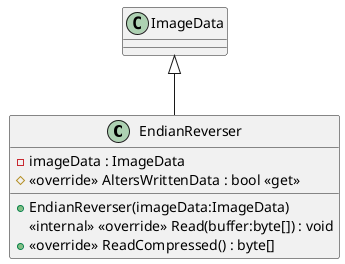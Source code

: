 @startuml
class EndianReverser {
    - imageData : ImageData
    # <<override>> AltersWrittenData : bool <<get>>
    + EndianReverser(imageData:ImageData)
    <<internal>> <<override>> Read(buffer:byte[]) : void
    + <<override>> ReadCompressed() : byte[]
}
ImageData <|-- EndianReverser
@enduml
